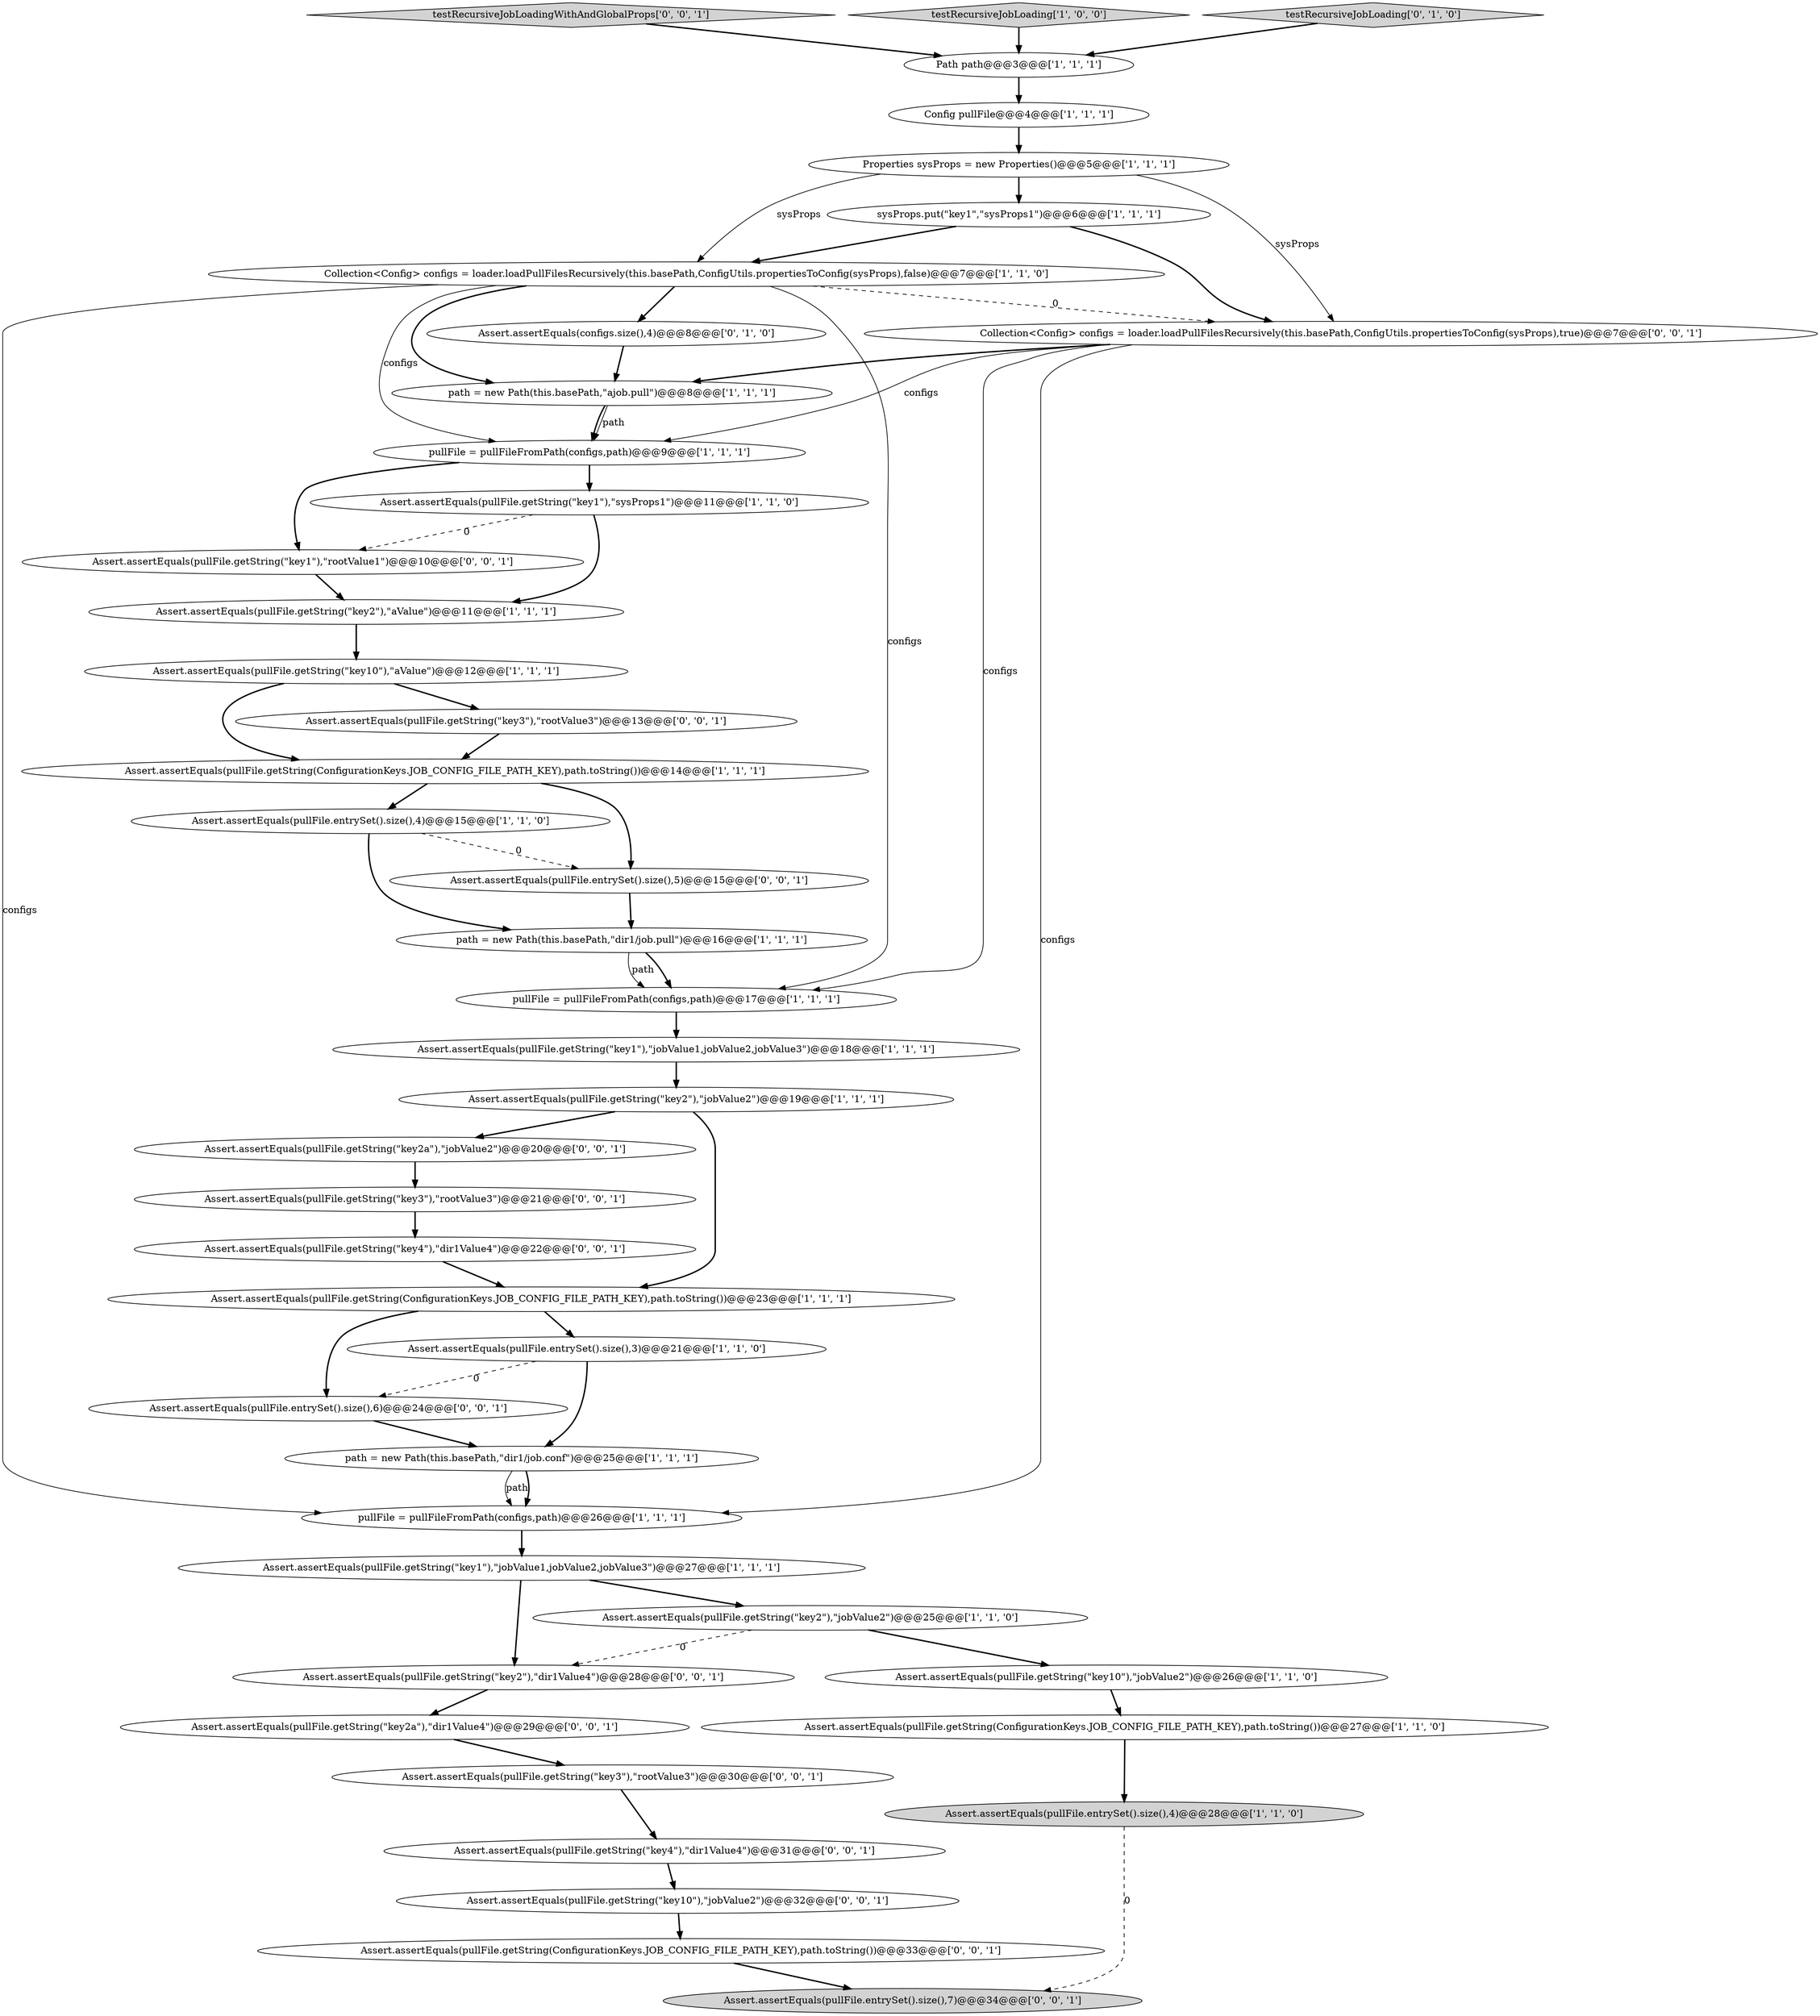 digraph {
28 [style = filled, label = "Collection<Config> configs = loader.loadPullFilesRecursively(this.basePath,ConfigUtils.propertiesToConfig(sysProps),true)@@@7@@@['0', '0', '1']", fillcolor = white, shape = ellipse image = "AAA0AAABBB3BBB"];
8 [style = filled, label = "path = new Path(this.basePath,\"dir1/job.pull\")@@@16@@@['1', '1', '1']", fillcolor = white, shape = ellipse image = "AAA0AAABBB1BBB"];
23 [style = filled, label = "Assert.assertEquals(pullFile.getString(\"key1\"),\"sysProps1\")@@@11@@@['1', '1', '0']", fillcolor = white, shape = ellipse image = "AAA0AAABBB1BBB"];
36 [style = filled, label = "Assert.assertEquals(pullFile.getString(\"key1\"),\"rootValue1\")@@@10@@@['0', '0', '1']", fillcolor = white, shape = ellipse image = "AAA0AAABBB3BBB"];
24 [style = filled, label = "Assert.assertEquals(pullFile.getString(\"key10\"),\"jobValue2\")@@@26@@@['1', '1', '0']", fillcolor = white, shape = ellipse image = "AAA0AAABBB1BBB"];
30 [style = filled, label = "Assert.assertEquals(pullFile.getString(\"key10\"),\"jobValue2\")@@@32@@@['0', '0', '1']", fillcolor = white, shape = ellipse image = "AAA0AAABBB3BBB"];
13 [style = filled, label = "Assert.assertEquals(pullFile.getString(\"key1\"),\"jobValue1,jobValue2,jobValue3\")@@@18@@@['1', '1', '1']", fillcolor = white, shape = ellipse image = "AAA0AAABBB1BBB"];
42 [style = filled, label = "testRecursiveJobLoadingWithAndGlobalProps['0', '0', '1']", fillcolor = lightgray, shape = diamond image = "AAA0AAABBB3BBB"];
29 [style = filled, label = "Assert.assertEquals(pullFile.getString(\"key2a\"),\"dir1Value4\")@@@29@@@['0', '0', '1']", fillcolor = white, shape = ellipse image = "AAA0AAABBB3BBB"];
18 [style = filled, label = "pullFile = pullFileFromPath(configs,path)@@@17@@@['1', '1', '1']", fillcolor = white, shape = ellipse image = "AAA0AAABBB1BBB"];
1 [style = filled, label = "path = new Path(this.basePath,\"ajob.pull\")@@@8@@@['1', '1', '1']", fillcolor = white, shape = ellipse image = "AAA0AAABBB1BBB"];
35 [style = filled, label = "Assert.assertEquals(pullFile.getString(\"key3\"),\"rootValue3\")@@@13@@@['0', '0', '1']", fillcolor = white, shape = ellipse image = "AAA0AAABBB3BBB"];
39 [style = filled, label = "Assert.assertEquals(pullFile.entrySet().size(),5)@@@15@@@['0', '0', '1']", fillcolor = white, shape = ellipse image = "AAA0AAABBB3BBB"];
16 [style = filled, label = "pullFile = pullFileFromPath(configs,path)@@@9@@@['1', '1', '1']", fillcolor = white, shape = ellipse image = "AAA0AAABBB1BBB"];
0 [style = filled, label = "Assert.assertEquals(pullFile.entrySet().size(),4)@@@15@@@['1', '1', '0']", fillcolor = white, shape = ellipse image = "AAA0AAABBB1BBB"];
2 [style = filled, label = "Assert.assertEquals(pullFile.getString(\"key2\"),\"aValue\")@@@11@@@['1', '1', '1']", fillcolor = white, shape = ellipse image = "AAA0AAABBB1BBB"];
27 [style = filled, label = "Assert.assertEquals(configs.size(),4)@@@8@@@['0', '1', '0']", fillcolor = white, shape = ellipse image = "AAA1AAABBB2BBB"];
34 [style = filled, label = "Assert.assertEquals(pullFile.entrySet().size(),6)@@@24@@@['0', '0', '1']", fillcolor = white, shape = ellipse image = "AAA0AAABBB3BBB"];
31 [style = filled, label = "Assert.assertEquals(pullFile.getString(\"key2\"),\"dir1Value4\")@@@28@@@['0', '0', '1']", fillcolor = white, shape = ellipse image = "AAA0AAABBB3BBB"];
43 [style = filled, label = "Assert.assertEquals(pullFile.getString(\"key2a\"),\"jobValue2\")@@@20@@@['0', '0', '1']", fillcolor = white, shape = ellipse image = "AAA0AAABBB3BBB"];
20 [style = filled, label = "testRecursiveJobLoading['1', '0', '0']", fillcolor = lightgray, shape = diamond image = "AAA0AAABBB1BBB"];
5 [style = filled, label = "Assert.assertEquals(pullFile.getString(ConfigurationKeys.JOB_CONFIG_FILE_PATH_KEY),path.toString())@@@27@@@['1', '1', '0']", fillcolor = white, shape = ellipse image = "AAA0AAABBB1BBB"];
11 [style = filled, label = "Path path@@@3@@@['1', '1', '1']", fillcolor = white, shape = ellipse image = "AAA0AAABBB1BBB"];
4 [style = filled, label = "Collection<Config> configs = loader.loadPullFilesRecursively(this.basePath,ConfigUtils.propertiesToConfig(sysProps),false)@@@7@@@['1', '1', '0']", fillcolor = white, shape = ellipse image = "AAA0AAABBB1BBB"];
7 [style = filled, label = "Properties sysProps = new Properties()@@@5@@@['1', '1', '1']", fillcolor = white, shape = ellipse image = "AAA0AAABBB1BBB"];
37 [style = filled, label = "Assert.assertEquals(pullFile.entrySet().size(),7)@@@34@@@['0', '0', '1']", fillcolor = lightgray, shape = ellipse image = "AAA0AAABBB3BBB"];
21 [style = filled, label = "Assert.assertEquals(pullFile.entrySet().size(),3)@@@21@@@['1', '1', '0']", fillcolor = white, shape = ellipse image = "AAA0AAABBB1BBB"];
3 [style = filled, label = "Assert.assertEquals(pullFile.getString(\"key1\"),\"jobValue1,jobValue2,jobValue3\")@@@27@@@['1', '1', '1']", fillcolor = white, shape = ellipse image = "AAA0AAABBB1BBB"];
15 [style = filled, label = "Assert.assertEquals(pullFile.getString(ConfigurationKeys.JOB_CONFIG_FILE_PATH_KEY),path.toString())@@@14@@@['1', '1', '1']", fillcolor = white, shape = ellipse image = "AAA0AAABBB1BBB"];
41 [style = filled, label = "Assert.assertEquals(pullFile.getString(ConfigurationKeys.JOB_CONFIG_FILE_PATH_KEY),path.toString())@@@33@@@['0', '0', '1']", fillcolor = white, shape = ellipse image = "AAA0AAABBB3BBB"];
26 [style = filled, label = "testRecursiveJobLoading['0', '1', '0']", fillcolor = lightgray, shape = diamond image = "AAA0AAABBB2BBB"];
33 [style = filled, label = "Assert.assertEquals(pullFile.getString(\"key3\"),\"rootValue3\")@@@21@@@['0', '0', '1']", fillcolor = white, shape = ellipse image = "AAA0AAABBB3BBB"];
19 [style = filled, label = "path = new Path(this.basePath,\"dir1/job.conf\")@@@25@@@['1', '1', '1']", fillcolor = white, shape = ellipse image = "AAA0AAABBB1BBB"];
25 [style = filled, label = "Assert.assertEquals(pullFile.getString(\"key10\"),\"aValue\")@@@12@@@['1', '1', '1']", fillcolor = white, shape = ellipse image = "AAA0AAABBB1BBB"];
9 [style = filled, label = "Assert.assertEquals(pullFile.getString(ConfigurationKeys.JOB_CONFIG_FILE_PATH_KEY),path.toString())@@@23@@@['1', '1', '1']", fillcolor = white, shape = ellipse image = "AAA0AAABBB1BBB"];
40 [style = filled, label = "Assert.assertEquals(pullFile.getString(\"key4\"),\"dir1Value4\")@@@31@@@['0', '0', '1']", fillcolor = white, shape = ellipse image = "AAA0AAABBB3BBB"];
14 [style = filled, label = "pullFile = pullFileFromPath(configs,path)@@@26@@@['1', '1', '1']", fillcolor = white, shape = ellipse image = "AAA0AAABBB1BBB"];
32 [style = filled, label = "Assert.assertEquals(pullFile.getString(\"key4\"),\"dir1Value4\")@@@22@@@['0', '0', '1']", fillcolor = white, shape = ellipse image = "AAA0AAABBB3BBB"];
38 [style = filled, label = "Assert.assertEquals(pullFile.getString(\"key3\"),\"rootValue3\")@@@30@@@['0', '0', '1']", fillcolor = white, shape = ellipse image = "AAA0AAABBB3BBB"];
10 [style = filled, label = "Assert.assertEquals(pullFile.entrySet().size(),4)@@@28@@@['1', '1', '0']", fillcolor = lightgray, shape = ellipse image = "AAA0AAABBB1BBB"];
17 [style = filled, label = "sysProps.put(\"key1\",\"sysProps1\")@@@6@@@['1', '1', '1']", fillcolor = white, shape = ellipse image = "AAA0AAABBB1BBB"];
6 [style = filled, label = "Config pullFile@@@4@@@['1', '1', '1']", fillcolor = white, shape = ellipse image = "AAA0AAABBB1BBB"];
22 [style = filled, label = "Assert.assertEquals(pullFile.getString(\"key2\"),\"jobValue2\")@@@25@@@['1', '1', '0']", fillcolor = white, shape = ellipse image = "AAA0AAABBB1BBB"];
12 [style = filled, label = "Assert.assertEquals(pullFile.getString(\"key2\"),\"jobValue2\")@@@19@@@['1', '1', '1']", fillcolor = white, shape = ellipse image = "AAA0AAABBB1BBB"];
10->37 [style = dashed, label="0"];
40->30 [style = bold, label=""];
23->2 [style = bold, label=""];
32->9 [style = bold, label=""];
7->28 [style = solid, label="sysProps"];
14->3 [style = bold, label=""];
41->37 [style = bold, label=""];
38->40 [style = bold, label=""];
4->28 [style = dashed, label="0"];
22->24 [style = bold, label=""];
36->2 [style = bold, label=""];
19->14 [style = solid, label="path"];
0->39 [style = dashed, label="0"];
4->27 [style = bold, label=""];
18->13 [style = bold, label=""];
28->14 [style = solid, label="configs"];
42->11 [style = bold, label=""];
22->31 [style = dashed, label="0"];
16->36 [style = bold, label=""];
0->8 [style = bold, label=""];
9->21 [style = bold, label=""];
33->32 [style = bold, label=""];
11->6 [style = bold, label=""];
5->10 [style = bold, label=""];
2->25 [style = bold, label=""];
4->14 [style = solid, label="configs"];
4->1 [style = bold, label=""];
30->41 [style = bold, label=""];
17->4 [style = bold, label=""];
8->18 [style = bold, label=""];
12->9 [style = bold, label=""];
13->12 [style = bold, label=""];
15->0 [style = bold, label=""];
21->19 [style = bold, label=""];
28->1 [style = bold, label=""];
8->18 [style = solid, label="path"];
16->23 [style = bold, label=""];
27->1 [style = bold, label=""];
39->8 [style = bold, label=""];
25->35 [style = bold, label=""];
3->31 [style = bold, label=""];
26->11 [style = bold, label=""];
4->16 [style = solid, label="configs"];
15->39 [style = bold, label=""];
1->16 [style = solid, label="path"];
23->36 [style = dashed, label="0"];
7->4 [style = solid, label="sysProps"];
17->28 [style = bold, label=""];
35->15 [style = bold, label=""];
7->17 [style = bold, label=""];
28->16 [style = solid, label="configs"];
28->18 [style = solid, label="configs"];
29->38 [style = bold, label=""];
4->18 [style = solid, label="configs"];
3->22 [style = bold, label=""];
21->34 [style = dashed, label="0"];
19->14 [style = bold, label=""];
12->43 [style = bold, label=""];
31->29 [style = bold, label=""];
6->7 [style = bold, label=""];
1->16 [style = bold, label=""];
24->5 [style = bold, label=""];
34->19 [style = bold, label=""];
43->33 [style = bold, label=""];
9->34 [style = bold, label=""];
25->15 [style = bold, label=""];
20->11 [style = bold, label=""];
}
